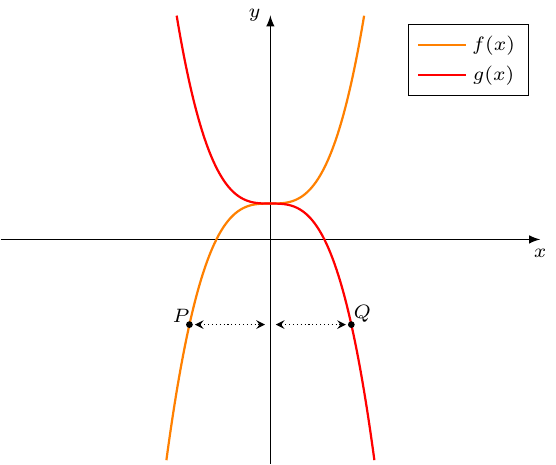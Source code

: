 \documentclass[crop]{standalone}
\usepackage[dvipsnames]{xcolor}
\usepackage{tikz}
\usepackage{pgfplots}
\pgfplotsset{compat=1.18}
\usetikzlibrary{shapes.geometric,positioning}
\begin{document}
  \begin{tikzpicture}[font=\scriptsize]
    \begin{axis}[%
      axis x line=center,axis y line=center,
      % axis on top,
      % unit vector ratio={1 1},
      xlabel={$x$},ylabel={$y$},
      xlabel style={below},ylabel style={left},
      xmin=-5,xmax=5,xtick=\empty,
      ymin=-6.25,ymax=6.25,ytick=\empty,
      restrict y to domain=-6.25:6.25,
      axis line style={-latex},
      legend entries={$f(x)$,$g(x)$},
      legend columns=1,
      legend style={at={(axis cs:4.8,6)}},
      declare function={
        f(\x) = \x^3 + 1;
        g(\x) = f(-\x);
      }
    ]%
      \addplot[mark=none,domain=-5:5,color=orange,thick,samples=1000]{f(x)};
      \addplot[mark=none,domain=-5:5,color=red,thick,samples=1000]{g(x)};

      \def\x{-1.5};

      \draw[fill=black] (\x,{f(\x)}) circle (1pt);
      \node[yshift=0.3em,xshift=-0.3em] at (\x,{f(\x)}) {$P$};

      \draw[fill=black] (-\x,{f(\x)}) circle (1pt);
      \node[yshift=0.4em,xshift=0.4em] at (-\x,{f(\x)}) {$Q$};

      \draw[stealth-stealth,densely dotted] (\x+0.1,{f(\x)}) -- (-0.1,{f(\x)});
      \draw[stealth-stealth,densely dotted] (0.1,{f(\x)}) -- (-\x-0.1,{f(\x)});
    \end{axis}
  \end{tikzpicture}%
\end{document}